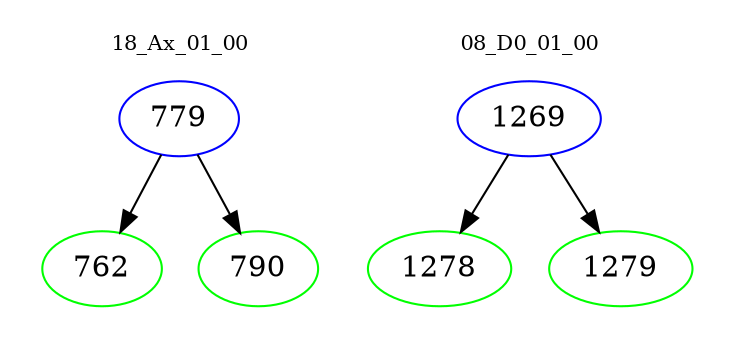 digraph{
subgraph cluster_0 {
color = white
label = "18_Ax_01_00";
fontsize=10;
T0_779 [label="779", color="blue"]
T0_779 -> T0_762 [color="black"]
T0_762 [label="762", color="green"]
T0_779 -> T0_790 [color="black"]
T0_790 [label="790", color="green"]
}
subgraph cluster_1 {
color = white
label = "08_D0_01_00";
fontsize=10;
T1_1269 [label="1269", color="blue"]
T1_1269 -> T1_1278 [color="black"]
T1_1278 [label="1278", color="green"]
T1_1269 -> T1_1279 [color="black"]
T1_1279 [label="1279", color="green"]
}
}
